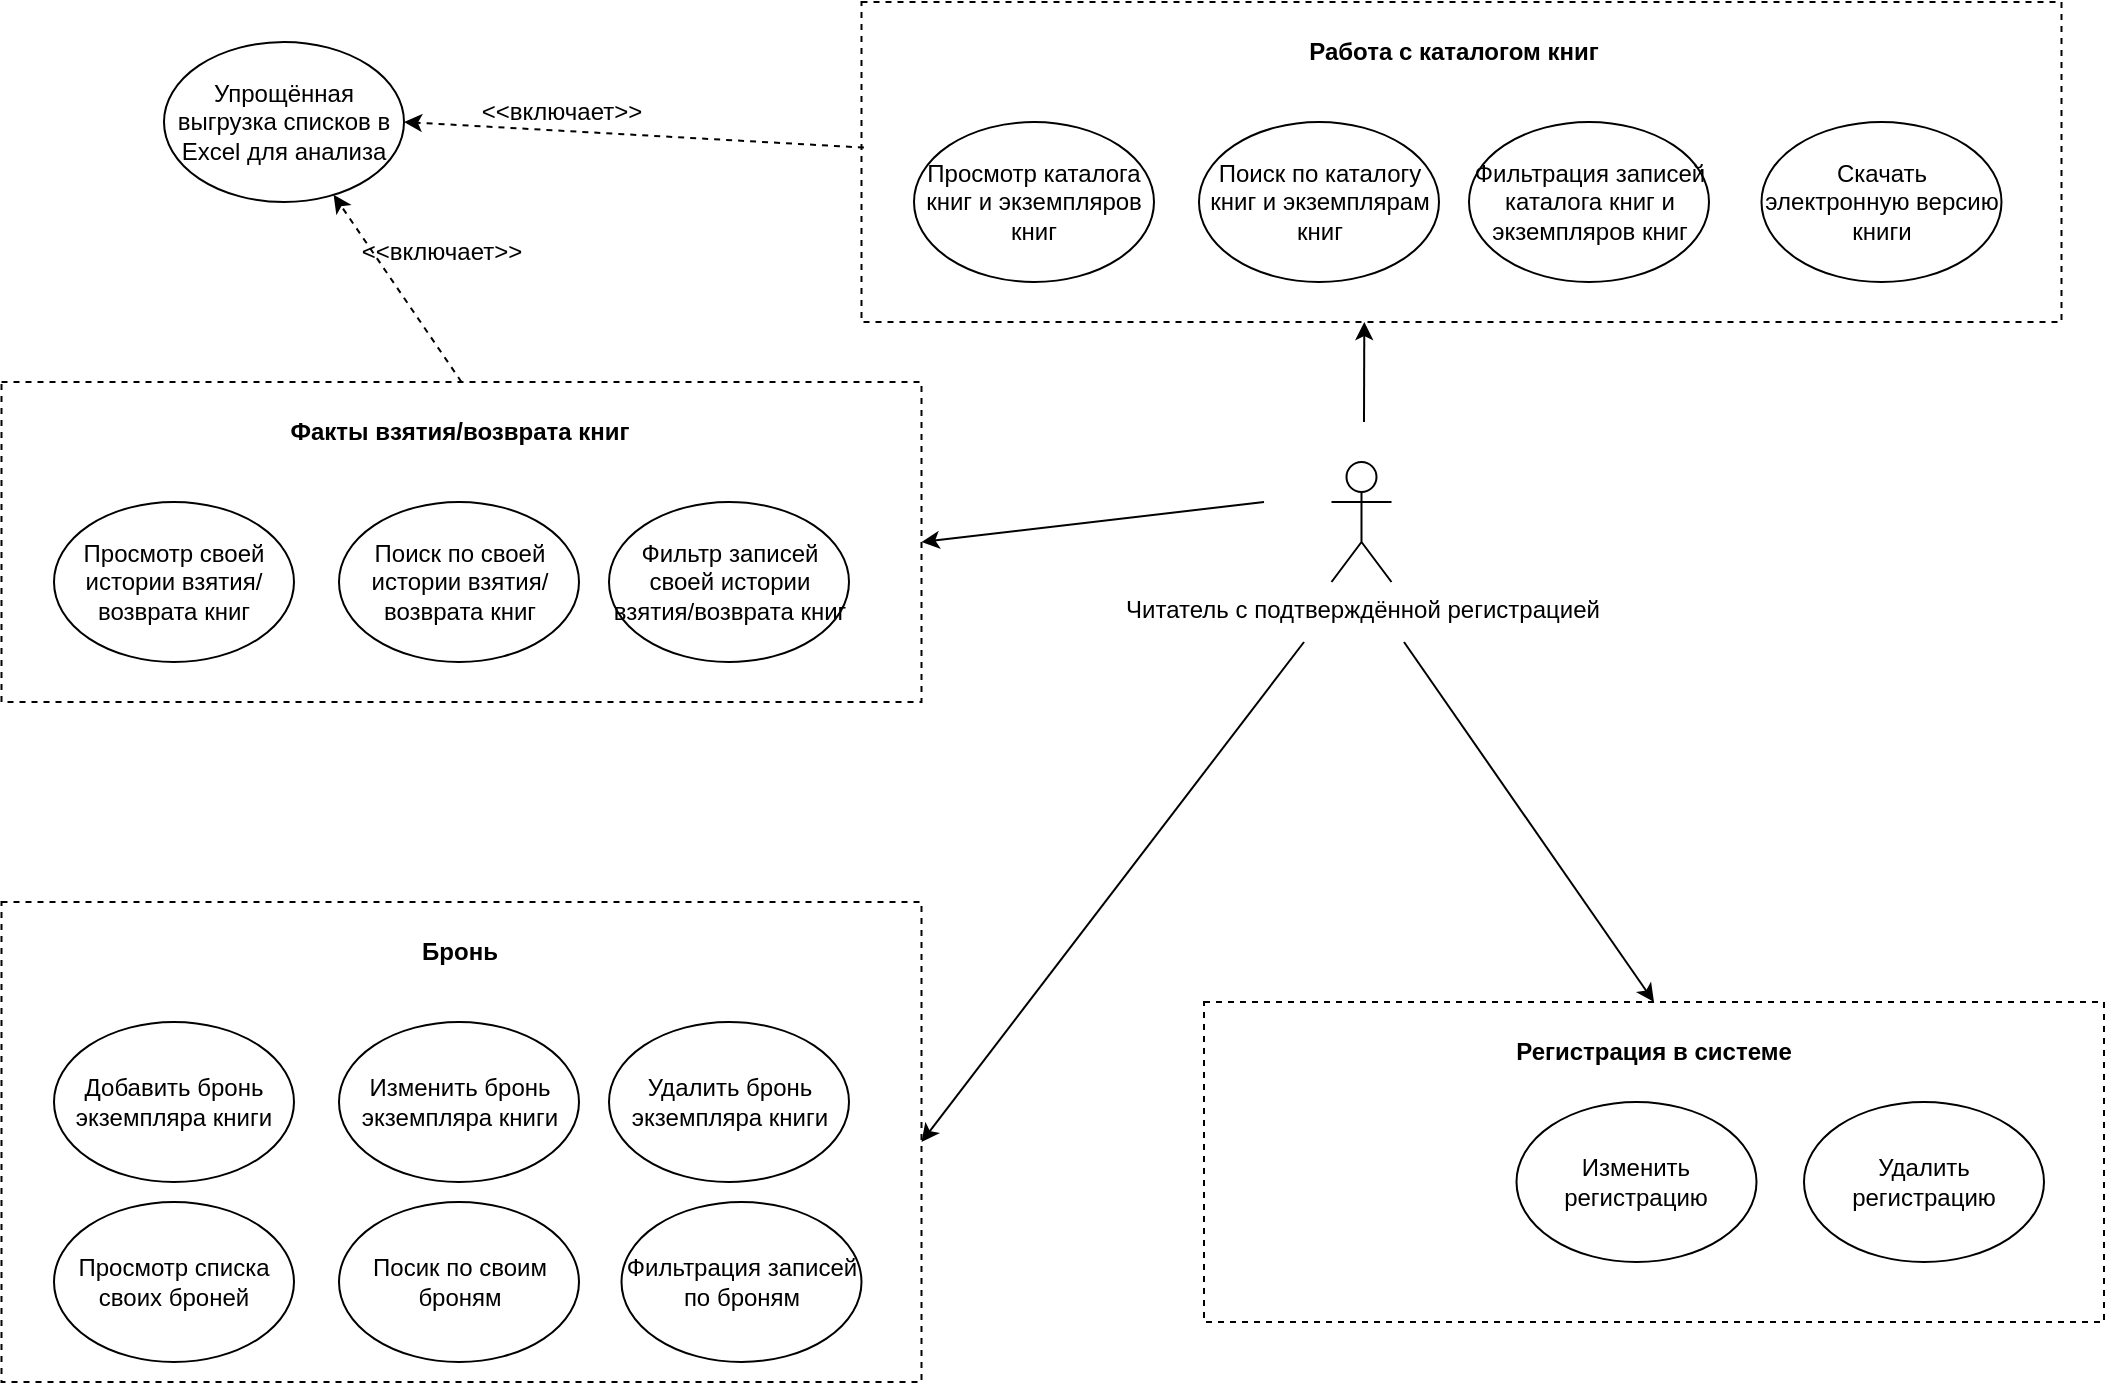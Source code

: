 <mxfile version="26.0.4">
  <diagram name="Страница — 1" id="LDmB1OvMdF-QmFk6Qm8B">
    <mxGraphModel dx="1434" dy="836" grid="1" gridSize="10" guides="1" tooltips="1" connect="1" arrows="1" fold="1" page="1" pageScale="1" pageWidth="2336" pageHeight="1654" math="0" shadow="0">
      <root>
        <mxCell id="0" />
        <mxCell id="1" parent="0" />
        <mxCell id="U7CLlOOGwDEL3iCLRZDy-5" value="Читатель с подтверждённой регистрацией" style="shape=umlActor;verticalLabelPosition=bottom;verticalAlign=top;html=1;outlineConnect=0;" parent="1" vertex="1">
          <mxGeometry x="773.75" y="410" width="30" height="60" as="geometry" />
        </mxCell>
        <mxCell id="U7CLlOOGwDEL3iCLRZDy-8" value="" style="rounded=0;whiteSpace=wrap;html=1;dashed=1;" parent="1" vertex="1">
          <mxGeometry x="538.75" y="180" width="600" height="160" as="geometry" />
        </mxCell>
        <mxCell id="U7CLlOOGwDEL3iCLRZDy-10" value="Просмотр каталога книг и экземпляров книг" style="ellipse;whiteSpace=wrap;html=1;" parent="1" vertex="1">
          <mxGeometry x="565" y="240" width="120" height="80" as="geometry" />
        </mxCell>
        <mxCell id="U7CLlOOGwDEL3iCLRZDy-11" value="Поиск по каталогу книг и экземплярам книг" style="ellipse;whiteSpace=wrap;html=1;" parent="1" vertex="1">
          <mxGeometry x="707.5" y="240" width="120" height="80" as="geometry" />
        </mxCell>
        <mxCell id="U7CLlOOGwDEL3iCLRZDy-14" value="Работа с каталогом книг" style="text;html=1;align=center;verticalAlign=middle;whiteSpace=wrap;rounded=0;fontStyle=1" parent="1" vertex="1">
          <mxGeometry x="715.5" y="190" width="237.5" height="30" as="geometry" />
        </mxCell>
        <mxCell id="U7CLlOOGwDEL3iCLRZDy-15" value="Фильтрация записей каталога книг и экземпляров книг" style="ellipse;whiteSpace=wrap;html=1;" parent="1" vertex="1">
          <mxGeometry x="842.5" y="240" width="120" height="80" as="geometry" />
        </mxCell>
        <mxCell id="U7CLlOOGwDEL3iCLRZDy-22" value="Упрощённая выгрузка списков в Excel для анализа" style="ellipse;whiteSpace=wrap;html=1;" parent="1" vertex="1">
          <mxGeometry x="190" y="200" width="120" height="80" as="geometry" />
        </mxCell>
        <mxCell id="U7CLlOOGwDEL3iCLRZDy-23" value="" style="endArrow=classic;html=1;rounded=0;entryX=1;entryY=0.5;entryDx=0;entryDy=0;exitX=0.002;exitY=0.455;exitDx=0;exitDy=0;exitPerimeter=0;dashed=1;" parent="1" source="U7CLlOOGwDEL3iCLRZDy-8" target="U7CLlOOGwDEL3iCLRZDy-22" edge="1">
          <mxGeometry width="50" height="50" relative="1" as="geometry">
            <mxPoint x="1090" y="350" as="sourcePoint" />
            <mxPoint x="480.0" y="500.0" as="targetPoint" />
          </mxGeometry>
        </mxCell>
        <mxCell id="U7CLlOOGwDEL3iCLRZDy-24" value="&amp;lt;&amp;lt;включает&amp;gt;&amp;gt;" style="text;html=1;align=center;verticalAlign=middle;whiteSpace=wrap;rounded=0;" parent="1" vertex="1">
          <mxGeometry x="358.75" y="220" width="60" height="30" as="geometry" />
        </mxCell>
        <mxCell id="U7CLlOOGwDEL3iCLRZDy-31" value="" style="rounded=0;whiteSpace=wrap;html=1;dashed=1;" parent="1" vertex="1">
          <mxGeometry x="710" y="680" width="450" height="160" as="geometry" />
        </mxCell>
        <mxCell id="U7CLlOOGwDEL3iCLRZDy-34" value="Регистрация в системе" style="text;html=1;align=center;verticalAlign=middle;whiteSpace=wrap;rounded=0;fontStyle=1" parent="1" vertex="1">
          <mxGeometry x="816.25" y="690" width="237.5" height="30" as="geometry" />
        </mxCell>
        <mxCell id="U7CLlOOGwDEL3iCLRZDy-43" value="" style="endArrow=classic;html=1;rounded=0;entryX=0.419;entryY=1;entryDx=0;entryDy=0;entryPerimeter=0;" parent="1" target="U7CLlOOGwDEL3iCLRZDy-8" edge="1">
          <mxGeometry width="50" height="50" relative="1" as="geometry">
            <mxPoint x="790" y="390" as="sourcePoint" />
            <mxPoint x="908.75" y="520" as="targetPoint" />
          </mxGeometry>
        </mxCell>
        <mxCell id="U7CLlOOGwDEL3iCLRZDy-44" value="" style="endArrow=classic;html=1;rounded=0;entryX=0.5;entryY=0;entryDx=0;entryDy=0;" parent="1" target="U7CLlOOGwDEL3iCLRZDy-31" edge="1">
          <mxGeometry width="50" height="50" relative="1" as="geometry">
            <mxPoint x="810" y="500" as="sourcePoint" />
            <mxPoint x="700" y="540" as="targetPoint" />
          </mxGeometry>
        </mxCell>
        <mxCell id="rLfAB2LgZrqo5nBIkiLM-1" value="Изменить регистрацию" style="ellipse;whiteSpace=wrap;html=1;" parent="1" vertex="1">
          <mxGeometry x="866.25" y="730" width="120" height="80" as="geometry" />
        </mxCell>
        <mxCell id="rLfAB2LgZrqo5nBIkiLM-2" value="Удалить регистрацию" style="ellipse;whiteSpace=wrap;html=1;" parent="1" vertex="1">
          <mxGeometry x="1010" y="730" width="120" height="80" as="geometry" />
        </mxCell>
        <mxCell id="rLfAB2LgZrqo5nBIkiLM-3" value="Скачать электронную версию книги" style="ellipse;whiteSpace=wrap;html=1;" parent="1" vertex="1">
          <mxGeometry x="988.75" y="240" width="120" height="80" as="geometry" />
        </mxCell>
        <mxCell id="rLfAB2LgZrqo5nBIkiLM-4" value="" style="rounded=0;whiteSpace=wrap;html=1;dashed=1;" parent="1" vertex="1">
          <mxGeometry x="108.75" y="630" width="460" height="240" as="geometry" />
        </mxCell>
        <mxCell id="rLfAB2LgZrqo5nBIkiLM-5" value="Добавить бронь экземпляра книги" style="ellipse;whiteSpace=wrap;html=1;" parent="1" vertex="1">
          <mxGeometry x="135" y="690" width="120" height="80" as="geometry" />
        </mxCell>
        <mxCell id="rLfAB2LgZrqo5nBIkiLM-6" value="Изменить бронь экземпляра книги" style="ellipse;whiteSpace=wrap;html=1;" parent="1" vertex="1">
          <mxGeometry x="277.5" y="690" width="120" height="80" as="geometry" />
        </mxCell>
        <mxCell id="rLfAB2LgZrqo5nBIkiLM-7" value="Бронь" style="text;html=1;align=center;verticalAlign=middle;whiteSpace=wrap;rounded=0;fontStyle=1" parent="1" vertex="1">
          <mxGeometry x="218.75" y="640" width="237.5" height="30" as="geometry" />
        </mxCell>
        <mxCell id="rLfAB2LgZrqo5nBIkiLM-8" value="Удалить бронь экземпляра книги" style="ellipse;whiteSpace=wrap;html=1;" parent="1" vertex="1">
          <mxGeometry x="412.5" y="690" width="120" height="80" as="geometry" />
        </mxCell>
        <mxCell id="rLfAB2LgZrqo5nBIkiLM-10" value="" style="rounded=0;whiteSpace=wrap;html=1;dashed=1;" parent="1" vertex="1">
          <mxGeometry x="108.75" y="370" width="460" height="160" as="geometry" />
        </mxCell>
        <mxCell id="rLfAB2LgZrqo5nBIkiLM-11" value="Просмотр своей истории взятия/возврата книг" style="ellipse;whiteSpace=wrap;html=1;" parent="1" vertex="1">
          <mxGeometry x="135" y="430" width="120" height="80" as="geometry" />
        </mxCell>
        <mxCell id="rLfAB2LgZrqo5nBIkiLM-12" value="Поиск по своей истории взятия/возврата книг" style="ellipse;whiteSpace=wrap;html=1;" parent="1" vertex="1">
          <mxGeometry x="277.5" y="430" width="120" height="80" as="geometry" />
        </mxCell>
        <mxCell id="rLfAB2LgZrqo5nBIkiLM-13" value="Факты взятия/возврата книг" style="text;html=1;align=center;verticalAlign=middle;whiteSpace=wrap;rounded=0;fontStyle=1" parent="1" vertex="1">
          <mxGeometry x="218.75" y="380" width="237.5" height="30" as="geometry" />
        </mxCell>
        <mxCell id="rLfAB2LgZrqo5nBIkiLM-14" value="Фильтр записей своей истории взятия/возврата книг" style="ellipse;whiteSpace=wrap;html=1;" parent="1" vertex="1">
          <mxGeometry x="412.5" y="430" width="120" height="80" as="geometry" />
        </mxCell>
        <mxCell id="rLfAB2LgZrqo5nBIkiLM-15" value="Просмотр списка своих броней" style="ellipse;whiteSpace=wrap;html=1;" parent="1" vertex="1">
          <mxGeometry x="135" y="780" width="120" height="80" as="geometry" />
        </mxCell>
        <mxCell id="rLfAB2LgZrqo5nBIkiLM-16" value="Посик по своим броням" style="ellipse;whiteSpace=wrap;html=1;" parent="1" vertex="1">
          <mxGeometry x="277.5" y="780" width="120" height="80" as="geometry" />
        </mxCell>
        <mxCell id="rLfAB2LgZrqo5nBIkiLM-17" value="Фильтрация записей по броням" style="ellipse;whiteSpace=wrap;html=1;" parent="1" vertex="1">
          <mxGeometry x="418.75" y="780" width="120" height="80" as="geometry" />
        </mxCell>
        <mxCell id="rLfAB2LgZrqo5nBIkiLM-18" value="" style="endArrow=classic;html=1;rounded=0;exitX=0.5;exitY=0;exitDx=0;exitDy=0;dashed=1;" parent="1" source="rLfAB2LgZrqo5nBIkiLM-10" target="U7CLlOOGwDEL3iCLRZDy-22" edge="1">
          <mxGeometry width="50" height="50" relative="1" as="geometry">
            <mxPoint x="310" y="330" as="sourcePoint" />
            <mxPoint x="159" y="317" as="targetPoint" />
          </mxGeometry>
        </mxCell>
        <mxCell id="rLfAB2LgZrqo5nBIkiLM-19" value="&amp;lt;&amp;lt;включает&amp;gt;&amp;gt;" style="text;html=1;align=center;verticalAlign=middle;whiteSpace=wrap;rounded=0;" parent="1" vertex="1">
          <mxGeometry x="298.75" y="290" width="60" height="30" as="geometry" />
        </mxCell>
        <mxCell id="rLfAB2LgZrqo5nBIkiLM-20" value="" style="endArrow=classic;html=1;rounded=0;entryX=1;entryY=0.5;entryDx=0;entryDy=0;" parent="1" target="rLfAB2LgZrqo5nBIkiLM-10" edge="1">
          <mxGeometry width="50" height="50" relative="1" as="geometry">
            <mxPoint x="740" y="430" as="sourcePoint" />
            <mxPoint x="870" y="520" as="targetPoint" />
          </mxGeometry>
        </mxCell>
        <mxCell id="rLfAB2LgZrqo5nBIkiLM-21" value="" style="endArrow=classic;html=1;rounded=0;entryX=1;entryY=0.5;entryDx=0;entryDy=0;" parent="1" edge="1" target="rLfAB2LgZrqo5nBIkiLM-4">
          <mxGeometry width="50" height="50" relative="1" as="geometry">
            <mxPoint x="760" y="500" as="sourcePoint" />
            <mxPoint x="580" y="750" as="targetPoint" />
          </mxGeometry>
        </mxCell>
      </root>
    </mxGraphModel>
  </diagram>
</mxfile>
